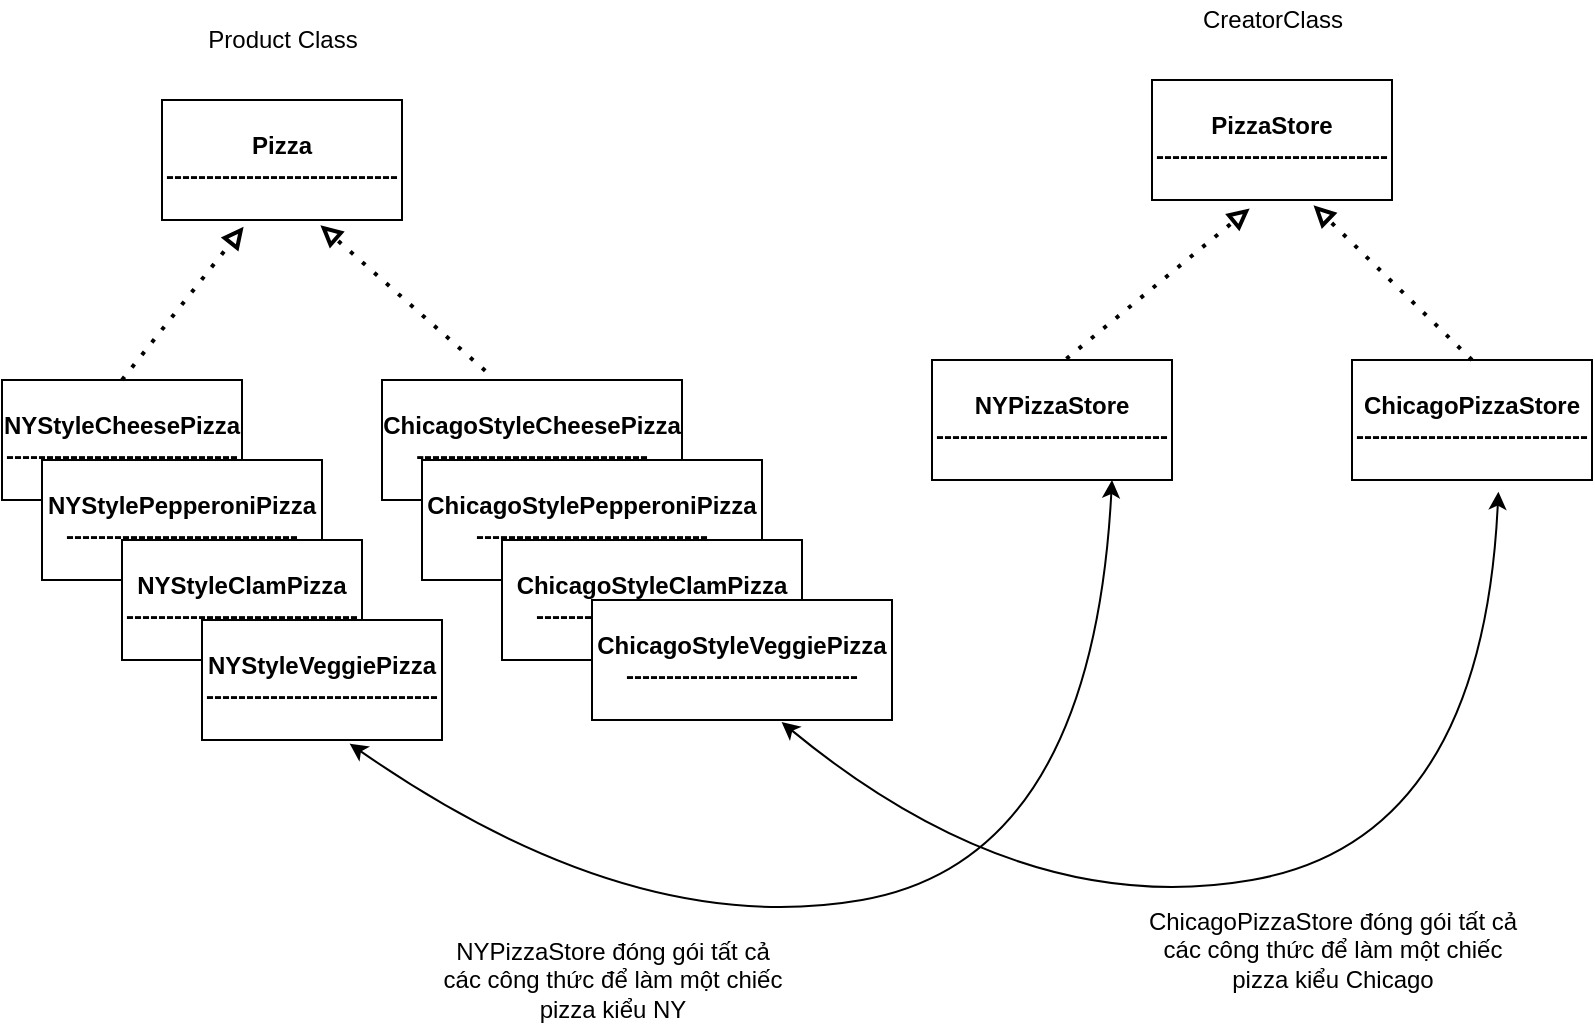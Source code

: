 <mxfile version="16.4.3" type="github">
  <diagram id="N8rH8w9E1a5wZd2GxYFY" name="Page-1">
    <mxGraphModel dx="1038" dy="575" grid="1" gridSize="10" guides="1" tooltips="1" connect="1" arrows="1" fold="1" page="1" pageScale="1" pageWidth="850" pageHeight="1100" math="0" shadow="0">
      <root>
        <mxCell id="0" />
        <mxCell id="1" parent="0" />
        <mxCell id="sJk5Bp738-dkXcP7nJRi-1" value="&lt;span&gt;Pizza&lt;/span&gt;&lt;br&gt;-----------------------------&lt;br&gt;" style="rounded=0;whiteSpace=wrap;html=1;fontStyle=1" vertex="1" parent="1">
          <mxGeometry x="105" y="100" width="120" height="60" as="geometry" />
        </mxCell>
        <mxCell id="sJk5Bp738-dkXcP7nJRi-2" value="&lt;span&gt;PizzaStore&lt;/span&gt;&lt;br&gt;-----------------------------" style="rounded=0;whiteSpace=wrap;html=1;fontStyle=1" vertex="1" parent="1">
          <mxGeometry x="600" y="90" width="120" height="60" as="geometry" />
        </mxCell>
        <mxCell id="sJk5Bp738-dkXcP7nJRi-3" value="NYPizzaStore&lt;br&gt;-----------------------------" style="rounded=0;whiteSpace=wrap;html=1;fontStyle=1" vertex="1" parent="1">
          <mxGeometry x="490" y="230" width="120" height="60" as="geometry" />
        </mxCell>
        <mxCell id="sJk5Bp738-dkXcP7nJRi-4" value="NYStyleCheesePizza&lt;br&gt;-----------------------------" style="rounded=0;whiteSpace=wrap;html=1;fontStyle=1" vertex="1" parent="1">
          <mxGeometry x="25" y="240" width="120" height="60" as="geometry" />
        </mxCell>
        <mxCell id="sJk5Bp738-dkXcP7nJRi-5" value="NYStylePepperoniPizza&lt;br&gt;-----------------------------" style="rounded=0;whiteSpace=wrap;html=1;fontStyle=1" vertex="1" parent="1">
          <mxGeometry x="45" y="280" width="140" height="60" as="geometry" />
        </mxCell>
        <mxCell id="sJk5Bp738-dkXcP7nJRi-7" value="NYStyleClamPizza&lt;br&gt;-----------------------------" style="rounded=0;whiteSpace=wrap;html=1;fontStyle=1" vertex="1" parent="1">
          <mxGeometry x="85" y="320" width="120" height="60" as="geometry" />
        </mxCell>
        <mxCell id="sJk5Bp738-dkXcP7nJRi-8" value="NYStyleVeggiePizza&lt;br&gt;-----------------------------" style="rounded=0;whiteSpace=wrap;html=1;fontStyle=1" vertex="1" parent="1">
          <mxGeometry x="125" y="360" width="120" height="60" as="geometry" />
        </mxCell>
        <mxCell id="sJk5Bp738-dkXcP7nJRi-9" value="ChicagoStyleCheesePizza&lt;br&gt;-----------------------------" style="rounded=0;whiteSpace=wrap;html=1;fontStyle=1" vertex="1" parent="1">
          <mxGeometry x="215" y="240" width="150" height="60" as="geometry" />
        </mxCell>
        <mxCell id="sJk5Bp738-dkXcP7nJRi-10" value="ChicagoStylePepperoniPizza&lt;br&gt;-----------------------------" style="rounded=0;whiteSpace=wrap;html=1;fontStyle=1" vertex="1" parent="1">
          <mxGeometry x="235" y="280" width="170" height="60" as="geometry" />
        </mxCell>
        <mxCell id="sJk5Bp738-dkXcP7nJRi-11" value="ChicagoStyleClamPizza&lt;br&gt;-----------------------------" style="rounded=0;whiteSpace=wrap;html=1;fontStyle=1" vertex="1" parent="1">
          <mxGeometry x="275" y="320" width="150" height="60" as="geometry" />
        </mxCell>
        <mxCell id="sJk5Bp738-dkXcP7nJRi-12" value="ChicagoStyleVeggiePizza&lt;br&gt;-----------------------------" style="rounded=0;whiteSpace=wrap;html=1;fontStyle=1" vertex="1" parent="1">
          <mxGeometry x="320" y="350" width="150" height="60" as="geometry" />
        </mxCell>
        <mxCell id="sJk5Bp738-dkXcP7nJRi-13" value="ChicagoPizzaStore&lt;br&gt;-----------------------------" style="rounded=0;whiteSpace=wrap;html=1;fontStyle=1" vertex="1" parent="1">
          <mxGeometry x="700" y="230" width="120" height="60" as="geometry" />
        </mxCell>
        <mxCell id="sJk5Bp738-dkXcP7nJRi-14" value="" style="endArrow=block;dashed=1;html=1;dashPattern=1 3;strokeWidth=2;rounded=0;entryX=0.34;entryY=1.057;entryDx=0;entryDy=0;entryPerimeter=0;endFill=0;" edge="1" parent="1" target="sJk5Bp738-dkXcP7nJRi-1">
          <mxGeometry width="50" height="50" relative="1" as="geometry">
            <mxPoint x="85" y="240" as="sourcePoint" />
            <mxPoint x="135" y="190" as="targetPoint" />
          </mxGeometry>
        </mxCell>
        <mxCell id="sJk5Bp738-dkXcP7nJRi-15" value="" style="endArrow=block;dashed=1;html=1;dashPattern=1 3;strokeWidth=2;rounded=0;entryX=0.66;entryY=1.043;entryDx=0;entryDy=0;entryPerimeter=0;exitX=0.344;exitY=-0.077;exitDx=0;exitDy=0;exitPerimeter=0;endFill=0;" edge="1" parent="1" source="sJk5Bp738-dkXcP7nJRi-9" target="sJk5Bp738-dkXcP7nJRi-1">
          <mxGeometry width="50" height="50" relative="1" as="geometry">
            <mxPoint x="225" y="220" as="sourcePoint" />
            <mxPoint x="275" y="170" as="targetPoint" />
          </mxGeometry>
        </mxCell>
        <mxCell id="sJk5Bp738-dkXcP7nJRi-16" value="" style="endArrow=block;dashed=1;html=1;dashPattern=1 3;strokeWidth=2;rounded=0;exitX=0.56;exitY=-0.01;exitDx=0;exitDy=0;exitPerimeter=0;entryX=0.407;entryY=1.07;entryDx=0;entryDy=0;entryPerimeter=0;endFill=0;" edge="1" parent="1" source="sJk5Bp738-dkXcP7nJRi-3" target="sJk5Bp738-dkXcP7nJRi-2">
          <mxGeometry width="50" height="50" relative="1" as="geometry">
            <mxPoint x="570" y="220" as="sourcePoint" />
            <mxPoint x="620" y="170" as="targetPoint" />
          </mxGeometry>
        </mxCell>
        <mxCell id="sJk5Bp738-dkXcP7nJRi-18" value="" style="endArrow=block;dashed=1;html=1;dashPattern=1 3;strokeWidth=2;rounded=0;exitX=0.5;exitY=0;exitDx=0;exitDy=0;entryX=0.673;entryY=1.043;entryDx=0;entryDy=0;entryPerimeter=0;endFill=0;" edge="1" parent="1" source="sJk5Bp738-dkXcP7nJRi-13" target="sJk5Bp738-dkXcP7nJRi-2">
          <mxGeometry width="50" height="50" relative="1" as="geometry">
            <mxPoint x="680" y="220" as="sourcePoint" />
            <mxPoint x="730" y="170" as="targetPoint" />
          </mxGeometry>
        </mxCell>
        <mxCell id="sJk5Bp738-dkXcP7nJRi-19" value="" style="curved=1;endArrow=classic;html=1;rounded=0;startArrow=classic;startFill=1;entryX=0.75;entryY=1;entryDx=0;entryDy=0;exitX=0.615;exitY=1.03;exitDx=0;exitDy=0;exitPerimeter=0;" edge="1" parent="1" source="sJk5Bp738-dkXcP7nJRi-8" target="sJk5Bp738-dkXcP7nJRi-3">
          <mxGeometry width="50" height="50" relative="1" as="geometry">
            <mxPoint x="210" y="420" as="sourcePoint" />
            <mxPoint x="570" y="320" as="targetPoint" />
            <Array as="points">
              <mxPoint x="340" y="520" />
              <mxPoint x="570" y="480" />
            </Array>
          </mxGeometry>
        </mxCell>
        <mxCell id="sJk5Bp738-dkXcP7nJRi-20" value="" style="curved=1;endArrow=classic;html=1;rounded=0;startArrow=classic;startFill=1;entryX=0.61;entryY=1.097;entryDx=0;entryDy=0;entryPerimeter=0;exitX=0.632;exitY=1.017;exitDx=0;exitDy=0;exitPerimeter=0;" edge="1" parent="1" source="sJk5Bp738-dkXcP7nJRi-12" target="sJk5Bp738-dkXcP7nJRi-13">
          <mxGeometry width="50" height="50" relative="1" as="geometry">
            <mxPoint x="425" y="420" as="sourcePoint" />
            <mxPoint x="765" y="310" as="targetPoint" />
            <Array as="points">
              <mxPoint x="535" y="510" />
              <mxPoint x="765" y="470" />
            </Array>
          </mxGeometry>
        </mxCell>
        <mxCell id="sJk5Bp738-dkXcP7nJRi-21" value="NYPizzaStore đóng gói tất cả &lt;br&gt;các công thức&amp;nbsp;để làm một chiếc &lt;br&gt;pizza kiểu NY" style="text;html=1;align=center;verticalAlign=middle;resizable=0;points=[];autosize=1;strokeColor=none;fillColor=none;" vertex="1" parent="1">
          <mxGeometry x="235" y="515" width="190" height="50" as="geometry" />
        </mxCell>
        <mxCell id="sJk5Bp738-dkXcP7nJRi-22" value="ChicagoPizzaStore đóng gói tất cả &lt;br&gt;các công thức&amp;nbsp;để làm một chiếc &lt;br&gt;pizza kiểu Chicago" style="text;html=1;align=center;verticalAlign=middle;resizable=0;points=[];autosize=1;strokeColor=none;fillColor=none;" vertex="1" parent="1">
          <mxGeometry x="590" y="500" width="200" height="50" as="geometry" />
        </mxCell>
        <mxCell id="sJk5Bp738-dkXcP7nJRi-24" value="Product Class" style="text;html=1;align=center;verticalAlign=middle;resizable=0;points=[];autosize=1;strokeColor=none;fillColor=none;" vertex="1" parent="1">
          <mxGeometry x="120" y="60" width="90" height="20" as="geometry" />
        </mxCell>
        <mxCell id="sJk5Bp738-dkXcP7nJRi-25" value="CreatorClass&lt;br&gt;" style="text;html=1;align=center;verticalAlign=middle;resizable=0;points=[];autosize=1;strokeColor=none;fillColor=none;" vertex="1" parent="1">
          <mxGeometry x="615" y="50" width="90" height="20" as="geometry" />
        </mxCell>
      </root>
    </mxGraphModel>
  </diagram>
</mxfile>
